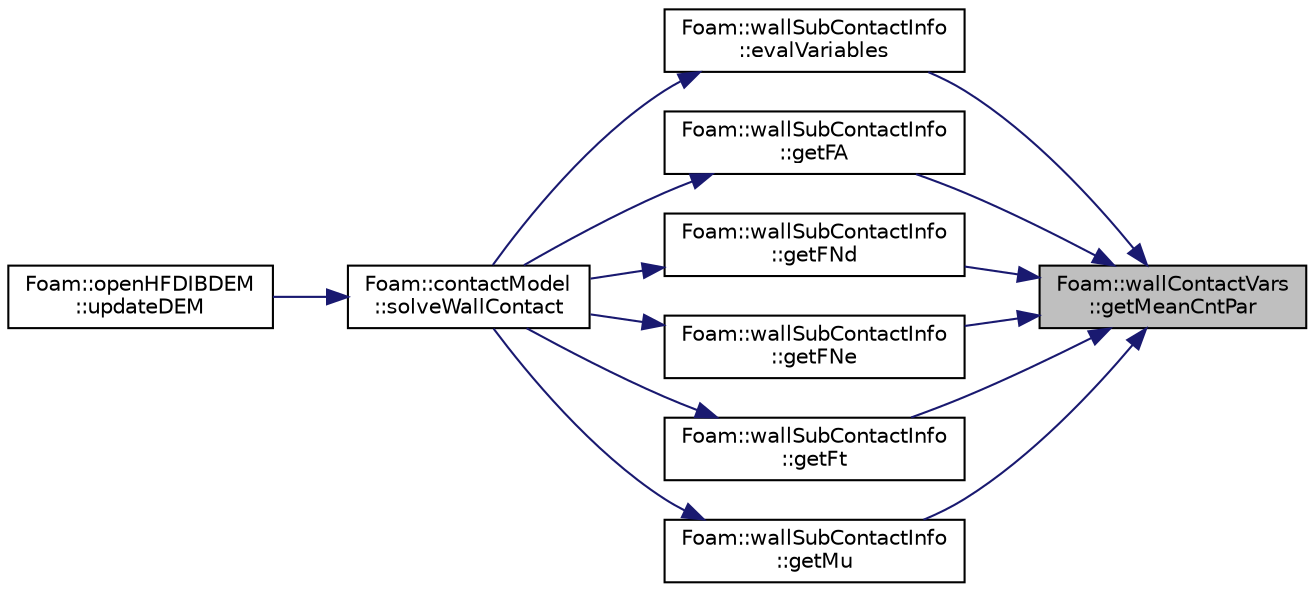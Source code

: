 digraph "Foam::wallContactVars::getMeanCntPar"
{
 // LATEX_PDF_SIZE
  edge [fontname="Helvetica",fontsize="10",labelfontname="Helvetica",labelfontsize="10"];
  node [fontname="Helvetica",fontsize="10",shape=record];
  rankdir="RL";
  Node1 [label="Foam::wallContactVars\l::getMeanCntPar",height=0.2,width=0.4,color="black", fillcolor="grey75", style="filled", fontcolor="black",tooltip=" "];
  Node1 -> Node2 [dir="back",color="midnightblue",fontsize="10",style="solid",fontname="Helvetica"];
  Node2 [label="Foam::wallSubContactInfo\l::evalVariables",height=0.2,width=0.4,color="black", fillcolor="white", style="filled",URL="$classFoam_1_1wallSubContactInfo.html#ad46c2ecd069e593b2edef6b8db248c14",tooltip=" "];
  Node2 -> Node3 [dir="back",color="midnightblue",fontsize="10",style="solid",fontname="Helvetica"];
  Node3 [label="Foam::contactModel\l::solveWallContact",height=0.2,width=0.4,color="black", fillcolor="white", style="filled",URL="$namespaceFoam_1_1contactModel.html#aff2224d04310d3d48f3221a9633dbff9",tooltip=" "];
  Node3 -> Node4 [dir="back",color="midnightblue",fontsize="10",style="solid",fontname="Helvetica"];
  Node4 [label="Foam::openHFDIBDEM\l::updateDEM",height=0.2,width=0.4,color="black", fillcolor="white", style="filled",URL="$classFoam_1_1openHFDIBDEM.html#a631520a4cab61268624eada0bb3497f0",tooltip=" "];
  Node1 -> Node5 [dir="back",color="midnightblue",fontsize="10",style="solid",fontname="Helvetica"];
  Node5 [label="Foam::wallSubContactInfo\l::getFA",height=0.2,width=0.4,color="black", fillcolor="white", style="filled",URL="$classFoam_1_1wallSubContactInfo.html#ad835dacd1cacc700a63957c767ae33a8",tooltip=" "];
  Node5 -> Node3 [dir="back",color="midnightblue",fontsize="10",style="solid",fontname="Helvetica"];
  Node1 -> Node6 [dir="back",color="midnightblue",fontsize="10",style="solid",fontname="Helvetica"];
  Node6 [label="Foam::wallSubContactInfo\l::getFNd",height=0.2,width=0.4,color="black", fillcolor="white", style="filled",URL="$classFoam_1_1wallSubContactInfo.html#a2e23a8528adb56188d2c8a01eb9de771",tooltip=" "];
  Node6 -> Node3 [dir="back",color="midnightblue",fontsize="10",style="solid",fontname="Helvetica"];
  Node1 -> Node7 [dir="back",color="midnightblue",fontsize="10",style="solid",fontname="Helvetica"];
  Node7 [label="Foam::wallSubContactInfo\l::getFNe",height=0.2,width=0.4,color="black", fillcolor="white", style="filled",URL="$classFoam_1_1wallSubContactInfo.html#a84666fae38d9458d9c65186a1a202d6d",tooltip=" "];
  Node7 -> Node3 [dir="back",color="midnightblue",fontsize="10",style="solid",fontname="Helvetica"];
  Node1 -> Node8 [dir="back",color="midnightblue",fontsize="10",style="solid",fontname="Helvetica"];
  Node8 [label="Foam::wallSubContactInfo\l::getFt",height=0.2,width=0.4,color="black", fillcolor="white", style="filled",URL="$classFoam_1_1wallSubContactInfo.html#ac4bdb3ec51dc22d1553af931559652ce",tooltip=" "];
  Node8 -> Node3 [dir="back",color="midnightblue",fontsize="10",style="solid",fontname="Helvetica"];
  Node1 -> Node9 [dir="back",color="midnightblue",fontsize="10",style="solid",fontname="Helvetica"];
  Node9 [label="Foam::wallSubContactInfo\l::getMu",height=0.2,width=0.4,color="black", fillcolor="white", style="filled",URL="$classFoam_1_1wallSubContactInfo.html#aa566fe015f02d2395ea51b2623d0881b",tooltip=" "];
  Node9 -> Node3 [dir="back",color="midnightblue",fontsize="10",style="solid",fontname="Helvetica"];
}
